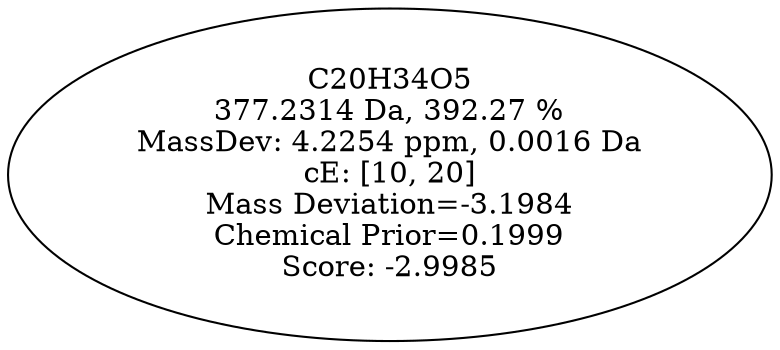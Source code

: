 strict digraph {
v1 [label="C20H34O5\n377.2314 Da, 392.27 %\nMassDev: 4.2254 ppm, 0.0016 Da\ncE: [10, 20]\nMass Deviation=-3.1984\nChemical Prior=0.1999\nScore: -2.9985"];
}